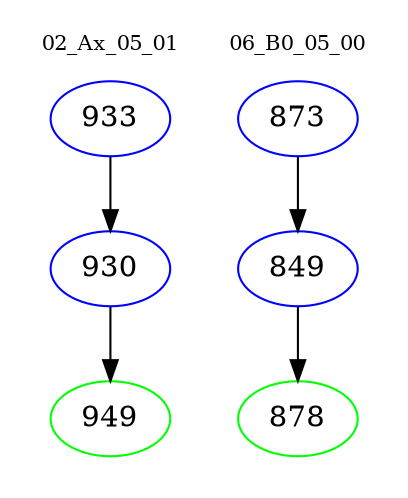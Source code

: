 digraph{
subgraph cluster_0 {
color = white
label = "02_Ax_05_01";
fontsize=10;
T0_933 [label="933", color="blue"]
T0_933 -> T0_930 [color="black"]
T0_930 [label="930", color="blue"]
T0_930 -> T0_949 [color="black"]
T0_949 [label="949", color="green"]
}
subgraph cluster_1 {
color = white
label = "06_B0_05_00";
fontsize=10;
T1_873 [label="873", color="blue"]
T1_873 -> T1_849 [color="black"]
T1_849 [label="849", color="blue"]
T1_849 -> T1_878 [color="black"]
T1_878 [label="878", color="green"]
}
}
